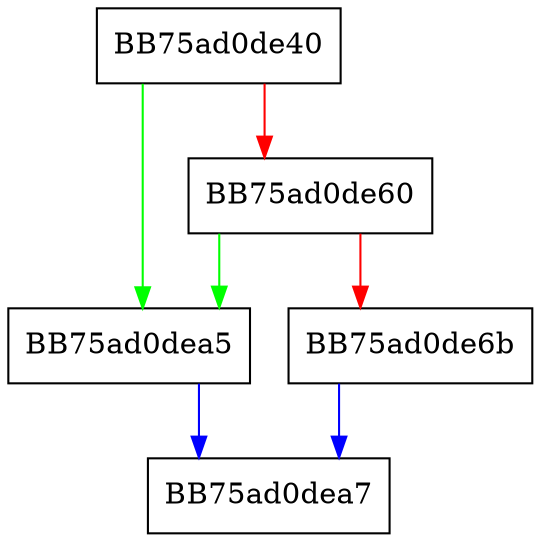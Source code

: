 digraph DumpDirtySection {
  node [shape="box"];
  graph [splines=ortho];
  BB75ad0de40 -> BB75ad0dea5 [color="green"];
  BB75ad0de40 -> BB75ad0de60 [color="red"];
  BB75ad0de60 -> BB75ad0dea5 [color="green"];
  BB75ad0de60 -> BB75ad0de6b [color="red"];
  BB75ad0de6b -> BB75ad0dea7 [color="blue"];
  BB75ad0dea5 -> BB75ad0dea7 [color="blue"];
}